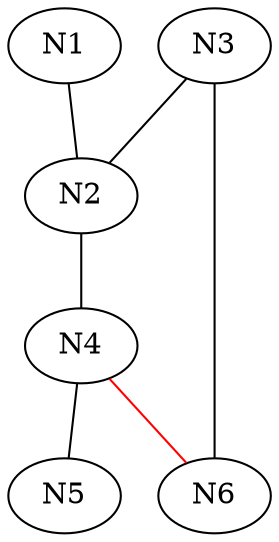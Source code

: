 graph {
    Node1 [label=N1];
    Node2 [label=N2];
    Node3 [label=N3];
    Node4 [label=N4];
    Node5 [label=N5];
    Node6 [label=N6];
    subgraph cluster_subgraph{
    };
    Node1 -- Node2;
    Node3 -- Node2;
    Node2 -- Node4 [width=2];
    Node4 -- Node5 [width=4];
    Node4 -- Node6 [width=5,color=red];
    Node3 -- Node6 [width=2];
}